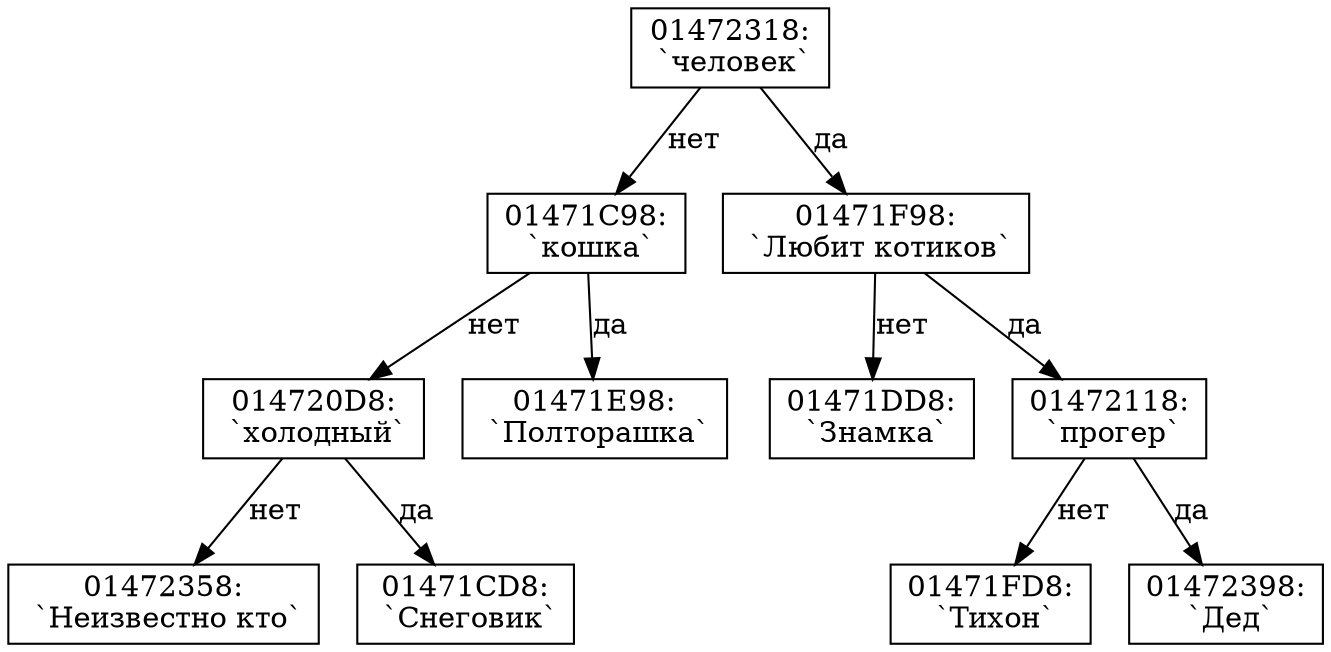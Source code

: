 digraph G{
rankdir = HR;
 node[shape=box];
"01472318:\n `человек`";
"01472318:\n `человек`" -> "01471C98:\n `кошка`" [label = "нет"]
;"01471C98:\n `кошка`" -> "014720D8:\n `холодный`" [label = "нет"]
;"014720D8:\n `холодный`" -> "01472358:\n `Неизвестно кто`" [label = "нет"]
;"014720D8:\n `холодный`" -> "01471CD8:\n `Снеговик`" [label = "да"]
;"01471C98:\n `кошка`" -> "01471E98:\n `Полторашка`" [label = "да"]
;"01472318:\n `человек`" -> "01471F98:\n `Любит котиков`" [label = "да"]
;"01471F98:\n `Любит котиков`" -> "01471DD8:\n `Знамка`" [label = "нет"]
;"01471F98:\n `Любит котиков`" -> "01472118:\n `прогер`" [label = "да"]
;"01472118:\n `прогер`" -> "01471FD8:\n `Тихон`" [label = "нет"]
;"01472118:\n `прогер`" -> "01472398:\n `Дед`" [label = "да"]
;}